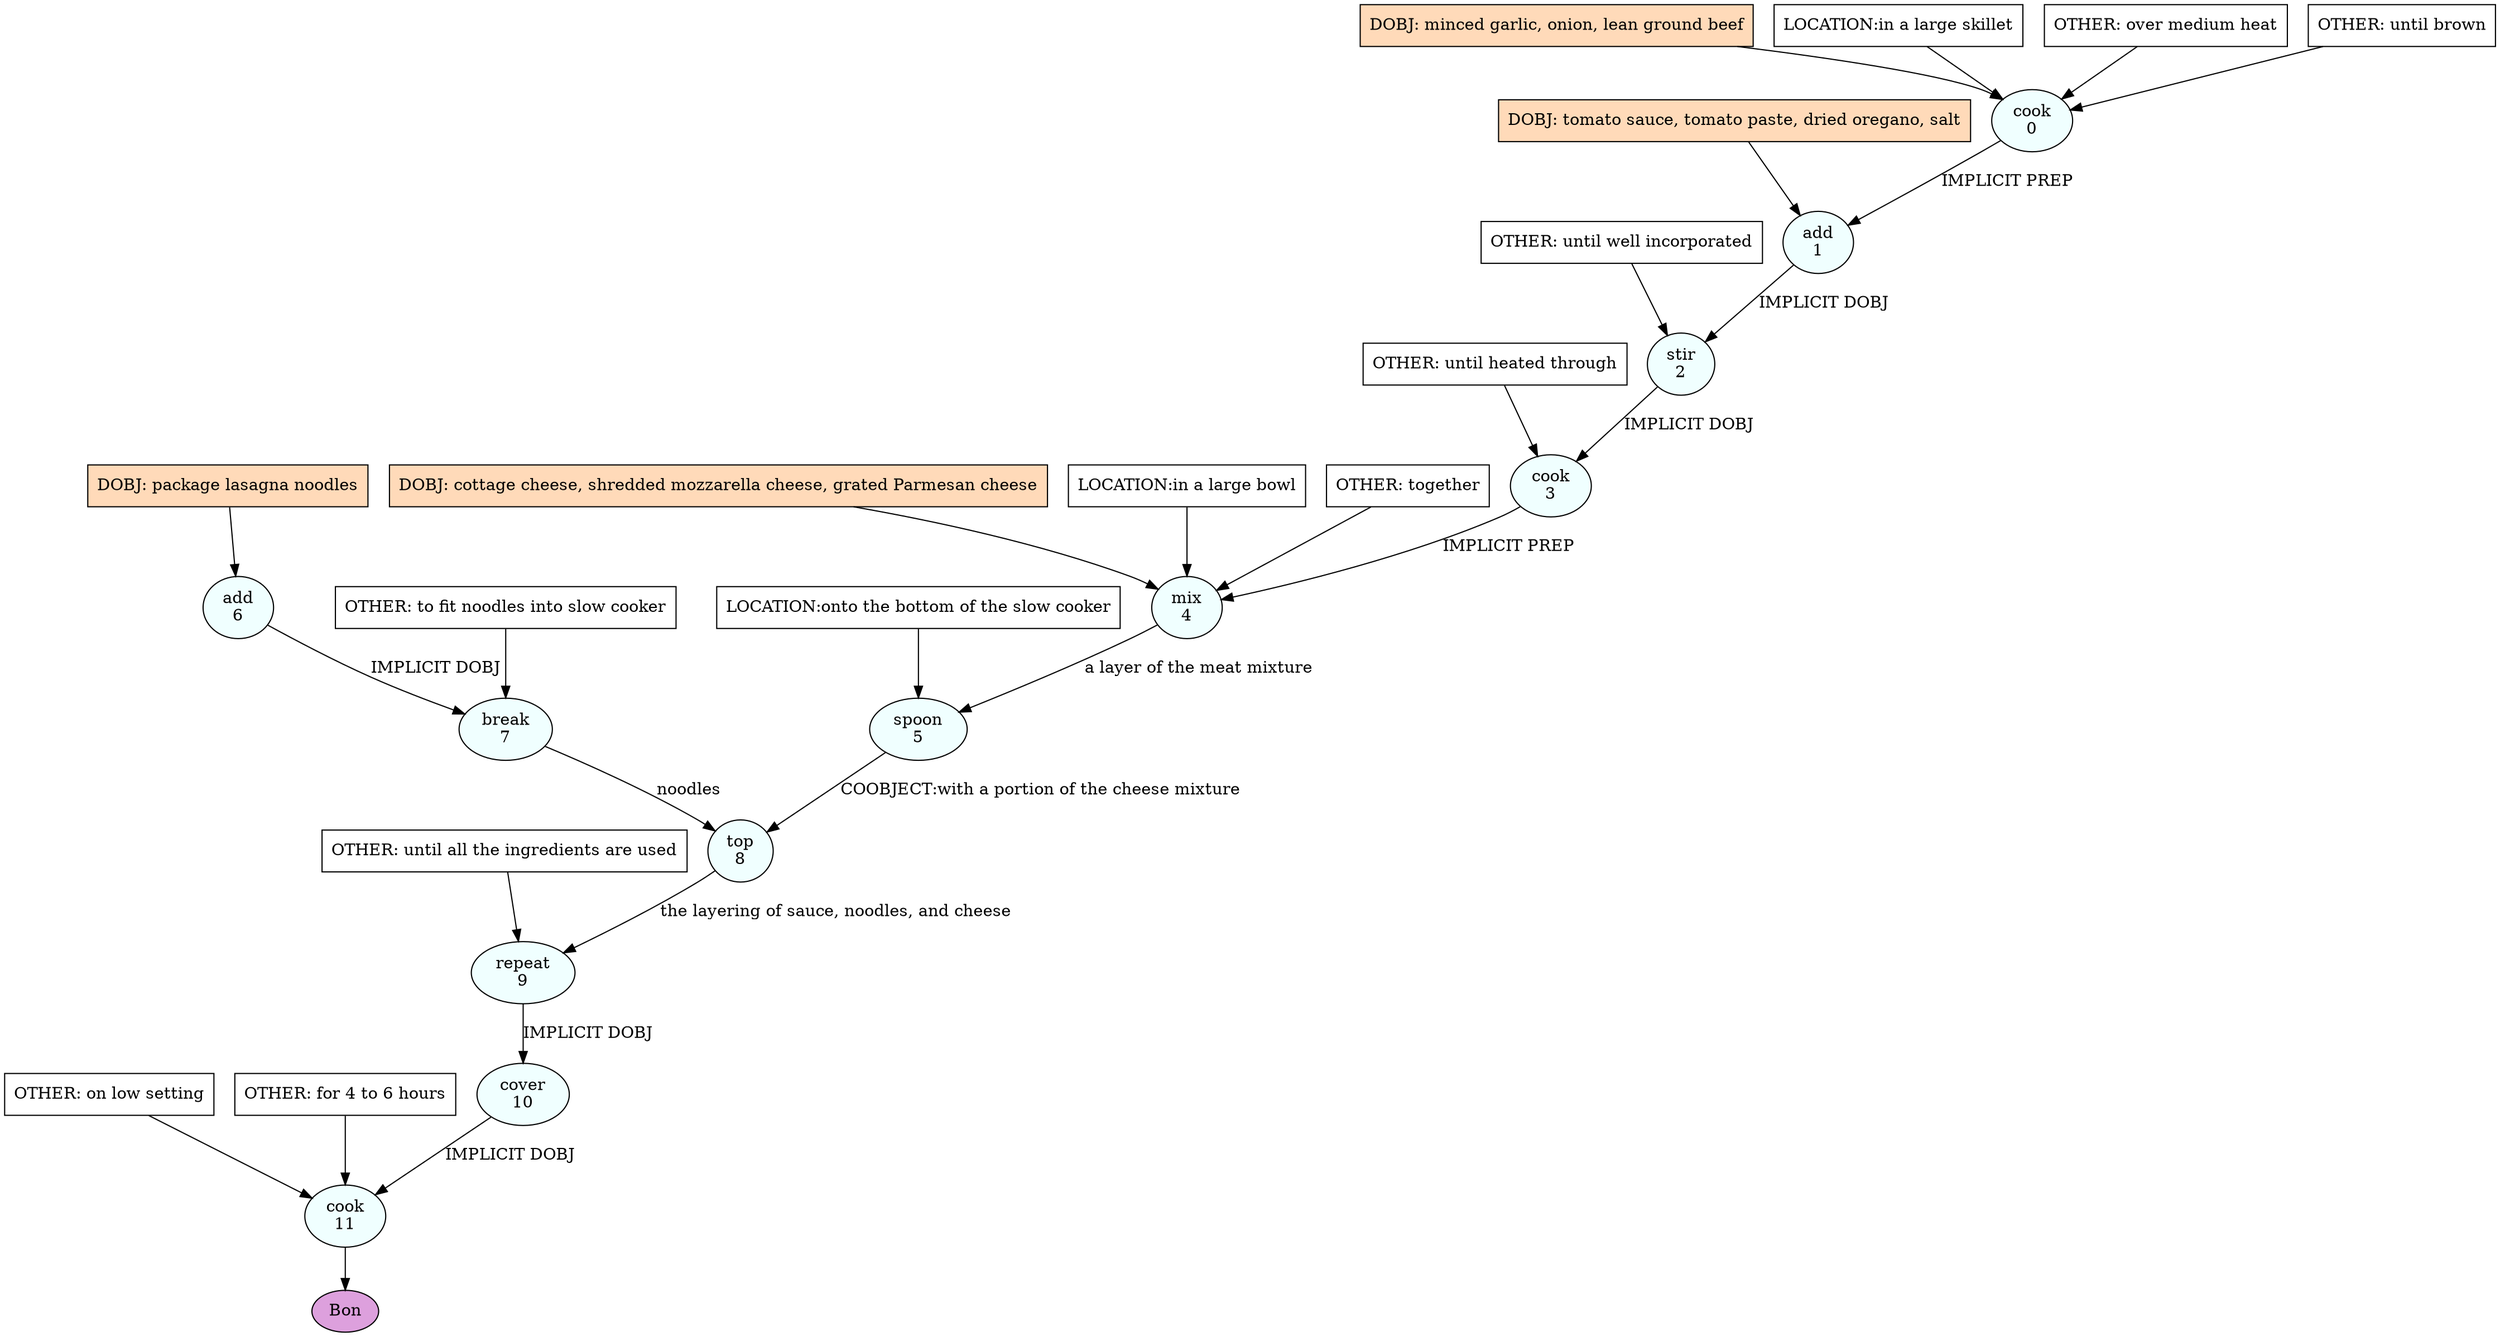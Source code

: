 digraph recipe {
E0[label="cook
0", shape=oval, style=filled, fillcolor=azure]
E1[label="add
1", shape=oval, style=filled, fillcolor=azure]
E2[label="stir
2", shape=oval, style=filled, fillcolor=azure]
E3[label="cook
3", shape=oval, style=filled, fillcolor=azure]
E4[label="mix
4", shape=oval, style=filled, fillcolor=azure]
E5[label="spoon
5", shape=oval, style=filled, fillcolor=azure]
E6[label="add
6", shape=oval, style=filled, fillcolor=azure]
E7[label="break
7", shape=oval, style=filled, fillcolor=azure]
E8[label="top
8", shape=oval, style=filled, fillcolor=azure]
E9[label="repeat
9", shape=oval, style=filled, fillcolor=azure]
E10[label="cover
10", shape=oval, style=filled, fillcolor=azure]
E11[label="cook
11", shape=oval, style=filled, fillcolor=azure]
D0[label="DOBJ: minced garlic, onion, lean ground beef", shape=box, style=filled, fillcolor=peachpuff]
D0 -> E0
P0_0[label="LOCATION:in a large skillet", shape=box, style=filled, fillcolor=white]
P0_0 -> E0
O0_0[label="OTHER: over medium heat", shape=box, style=filled, fillcolor=white]
O0_0 -> E0
O0_1[label="OTHER: until brown", shape=box, style=filled, fillcolor=white]
O0_1 -> E0
D6[label="DOBJ: package lasagna noodles", shape=box, style=filled, fillcolor=peachpuff]
D6 -> E6
D1_ing[label="DOBJ: tomato sauce, tomato paste, dried oregano, salt", shape=box, style=filled, fillcolor=peachpuff]
D1_ing -> E1
E0 -> E1 [label="IMPLICIT PREP"]
E1 -> E2 [label="IMPLICIT DOBJ"]
O2_0_0[label="OTHER: until well incorporated", shape=box, style=filled, fillcolor=white]
O2_0_0 -> E2
E2 -> E3 [label="IMPLICIT DOBJ"]
O3_0_0[label="OTHER: until heated through", shape=box, style=filled, fillcolor=white]
O3_0_0 -> E3
D4_ing[label="DOBJ: cottage cheese, shredded mozzarella cheese, grated Parmesan cheese", shape=box, style=filled, fillcolor=peachpuff]
D4_ing -> E4
E3 -> E4 [label="IMPLICIT PREP"]
P4_1_0[label="LOCATION:in a large bowl", shape=box, style=filled, fillcolor=white]
P4_1_0 -> E4
O4_0_0[label="OTHER: together", shape=box, style=filled, fillcolor=white]
O4_0_0 -> E4
E4 -> E5 [label="a layer of the meat mixture"]
P5_0_0[label="LOCATION:onto the bottom of the slow cooker", shape=box, style=filled, fillcolor=white]
P5_0_0 -> E5
E6 -> E7 [label="IMPLICIT DOBJ"]
O7_0_0[label="OTHER: to fit noodles into slow cooker", shape=box, style=filled, fillcolor=white]
O7_0_0 -> E7
E7 -> E8 [label="noodles"]
E5 -> E8 [label="COOBJECT:with a portion of the cheese mixture"]
E8 -> E9 [label="the layering of sauce, noodles, and cheese"]
O9_0_0[label="OTHER: until all the ingredients are used", shape=box, style=filled, fillcolor=white]
O9_0_0 -> E9
E9 -> E10 [label="IMPLICIT DOBJ"]
E10 -> E11 [label="IMPLICIT DOBJ"]
O11_0_0[label="OTHER: on low setting", shape=box, style=filled, fillcolor=white]
O11_0_0 -> E11
O11_1_0[label="OTHER: for 4 to 6 hours", shape=box, style=filled, fillcolor=white]
O11_1_0 -> E11
EOR[label="Bon", shape=oval, style=filled, fillcolor=plum]
E11 -> EOR
}
